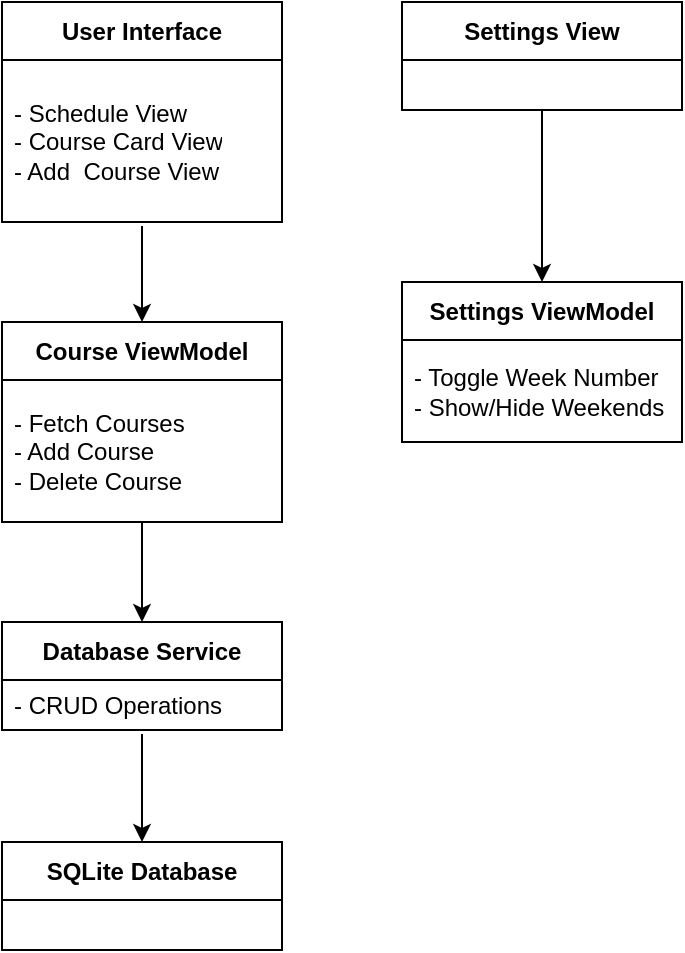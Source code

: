 <mxfile version="24.4.0" type="device">
  <diagram id="prtHgNgQTEPvFCAcTncT" name="Page-1">
    <mxGraphModel dx="474" dy="581" grid="1" gridSize="10" guides="1" tooltips="1" connect="1" arrows="1" fold="1" page="1" pageScale="1" pageWidth="827" pageHeight="1169" math="0" shadow="0">
      <root>
        <mxCell id="0" />
        <mxCell id="1" parent="0" />
        <mxCell id="Ys7sSstMZcvieVPYNJYZ-1" value="User Interface" style="swimlane;fontStyle=1;align=center;verticalAlign=middle;childLayout=stackLayout;horizontal=1;startSize=29;horizontalStack=0;resizeParent=1;resizeParentMax=0;resizeLast=0;collapsible=0;marginBottom=0;html=1;whiteSpace=wrap;" vertex="1" parent="1">
          <mxGeometry x="160" y="130" width="140" height="110" as="geometry" />
        </mxCell>
        <mxCell id="Ys7sSstMZcvieVPYNJYZ-3" value="- Schedule View&lt;div&gt;- Course Card View&lt;/div&gt;&lt;div&gt;- Add&amp;nbsp; Course View&lt;/div&gt;" style="text;html=1;strokeColor=none;fillColor=none;align=left;verticalAlign=middle;spacingLeft=4;spacingRight=4;overflow=hidden;rotatable=0;points=[[0,0.5],[1,0.5]];portConstraint=eastwest;whiteSpace=wrap;" vertex="1" parent="Ys7sSstMZcvieVPYNJYZ-1">
          <mxGeometry y="29" width="140" height="81" as="geometry" />
        </mxCell>
        <mxCell id="Ys7sSstMZcvieVPYNJYZ-4" value="Course ViewModel" style="swimlane;fontStyle=1;align=center;verticalAlign=middle;childLayout=stackLayout;horizontal=1;startSize=29;horizontalStack=0;resizeParent=1;resizeParentMax=0;resizeLast=0;collapsible=0;marginBottom=0;html=1;whiteSpace=wrap;" vertex="1" parent="1">
          <mxGeometry x="160" y="290" width="140" height="100" as="geometry" />
        </mxCell>
        <mxCell id="Ys7sSstMZcvieVPYNJYZ-6" value="- Fetch Courses&lt;div&gt;- Add Course&lt;/div&gt;&lt;div&gt;- Delete Course&lt;/div&gt;" style="text;html=1;strokeColor=none;fillColor=none;align=left;verticalAlign=middle;spacingLeft=4;spacingRight=4;overflow=hidden;rotatable=0;points=[[0,0.5],[1,0.5]];portConstraint=eastwest;whiteSpace=wrap;" vertex="1" parent="Ys7sSstMZcvieVPYNJYZ-4">
          <mxGeometry y="29" width="140" height="71" as="geometry" />
        </mxCell>
        <mxCell id="Ys7sSstMZcvieVPYNJYZ-7" value="" style="endArrow=classic;html=1;rounded=0;exitX=0.5;exitY=1.025;exitDx=0;exitDy=0;exitPerimeter=0;entryX=0.5;entryY=0;entryDx=0;entryDy=0;" edge="1" parent="1" source="Ys7sSstMZcvieVPYNJYZ-3" target="Ys7sSstMZcvieVPYNJYZ-4">
          <mxGeometry width="50" height="50" relative="1" as="geometry">
            <mxPoint x="190" y="390" as="sourcePoint" />
            <mxPoint x="240" y="340" as="targetPoint" />
          </mxGeometry>
        </mxCell>
        <mxCell id="Ys7sSstMZcvieVPYNJYZ-8" value="Database Service" style="swimlane;fontStyle=1;align=center;verticalAlign=middle;childLayout=stackLayout;horizontal=1;startSize=29;horizontalStack=0;resizeParent=1;resizeParentMax=0;resizeLast=0;collapsible=0;marginBottom=0;html=1;whiteSpace=wrap;" vertex="1" parent="1">
          <mxGeometry x="160" y="440" width="140" height="54" as="geometry" />
        </mxCell>
        <mxCell id="Ys7sSstMZcvieVPYNJYZ-10" value="- CRUD Operations" style="text;html=1;strokeColor=none;fillColor=none;align=left;verticalAlign=middle;spacingLeft=4;spacingRight=4;overflow=hidden;rotatable=0;points=[[0,0.5],[1,0.5]];portConstraint=eastwest;whiteSpace=wrap;" vertex="1" parent="Ys7sSstMZcvieVPYNJYZ-8">
          <mxGeometry y="29" width="140" height="25" as="geometry" />
        </mxCell>
        <mxCell id="Ys7sSstMZcvieVPYNJYZ-11" value="" style="endArrow=classic;html=1;rounded=0;entryX=0.5;entryY=0;entryDx=0;entryDy=0;exitX=0.5;exitY=1;exitDx=0;exitDy=0;exitPerimeter=0;" edge="1" parent="1" source="Ys7sSstMZcvieVPYNJYZ-6" target="Ys7sSstMZcvieVPYNJYZ-8">
          <mxGeometry width="50" height="50" relative="1" as="geometry">
            <mxPoint x="230" y="390" as="sourcePoint" />
            <mxPoint x="240" y="380" as="targetPoint" />
          </mxGeometry>
        </mxCell>
        <mxCell id="Ys7sSstMZcvieVPYNJYZ-13" value="SQLite Database" style="swimlane;fontStyle=1;align=center;verticalAlign=middle;childLayout=stackLayout;horizontal=1;startSize=29;horizontalStack=0;resizeParent=1;resizeParentMax=0;resizeLast=0;collapsible=0;marginBottom=0;html=1;whiteSpace=wrap;" vertex="1" parent="1">
          <mxGeometry x="160" y="550" width="140" height="54" as="geometry" />
        </mxCell>
        <mxCell id="Ys7sSstMZcvieVPYNJYZ-16" value="" style="endArrow=classic;html=1;rounded=0;entryX=0.5;entryY=0;entryDx=0;entryDy=0;exitX=0.5;exitY=1.08;exitDx=0;exitDy=0;exitPerimeter=0;" edge="1" parent="1" source="Ys7sSstMZcvieVPYNJYZ-10" target="Ys7sSstMZcvieVPYNJYZ-13">
          <mxGeometry width="50" height="50" relative="1" as="geometry">
            <mxPoint x="220" y="520" as="sourcePoint" />
            <mxPoint x="270" y="470" as="targetPoint" />
          </mxGeometry>
        </mxCell>
        <mxCell id="Ys7sSstMZcvieVPYNJYZ-17" value="Settings View" style="swimlane;fontStyle=1;align=center;verticalAlign=middle;childLayout=stackLayout;horizontal=1;startSize=29;horizontalStack=0;resizeParent=1;resizeParentMax=0;resizeLast=0;collapsible=0;marginBottom=0;html=1;whiteSpace=wrap;" vertex="1" parent="1">
          <mxGeometry x="360" y="130" width="140" height="54" as="geometry" />
        </mxCell>
        <mxCell id="Ys7sSstMZcvieVPYNJYZ-20" value="Settings ViewModel" style="swimlane;fontStyle=1;align=center;verticalAlign=middle;childLayout=stackLayout;horizontal=1;startSize=29;horizontalStack=0;resizeParent=1;resizeParentMax=0;resizeLast=0;collapsible=0;marginBottom=0;html=1;whiteSpace=wrap;" vertex="1" parent="1">
          <mxGeometry x="360" y="270" width="140" height="80" as="geometry" />
        </mxCell>
        <mxCell id="Ys7sSstMZcvieVPYNJYZ-22" value="- Toggle Week Number&lt;div&gt;- Show/Hide Weekends&lt;/div&gt;" style="text;html=1;strokeColor=none;fillColor=none;align=left;verticalAlign=middle;spacingLeft=4;spacingRight=4;overflow=hidden;rotatable=0;points=[[0,0.5],[1,0.5]];portConstraint=eastwest;whiteSpace=wrap;" vertex="1" parent="Ys7sSstMZcvieVPYNJYZ-20">
          <mxGeometry y="29" width="140" height="51" as="geometry" />
        </mxCell>
        <mxCell id="Ys7sSstMZcvieVPYNJYZ-23" value="" style="endArrow=classic;html=1;rounded=0;exitX=0.5;exitY=1;exitDx=0;exitDy=0;entryX=0.5;entryY=0;entryDx=0;entryDy=0;" edge="1" parent="1" source="Ys7sSstMZcvieVPYNJYZ-17" target="Ys7sSstMZcvieVPYNJYZ-20">
          <mxGeometry width="50" height="50" relative="1" as="geometry">
            <mxPoint x="290" y="390" as="sourcePoint" />
            <mxPoint x="340" y="340" as="targetPoint" />
          </mxGeometry>
        </mxCell>
      </root>
    </mxGraphModel>
  </diagram>
</mxfile>
